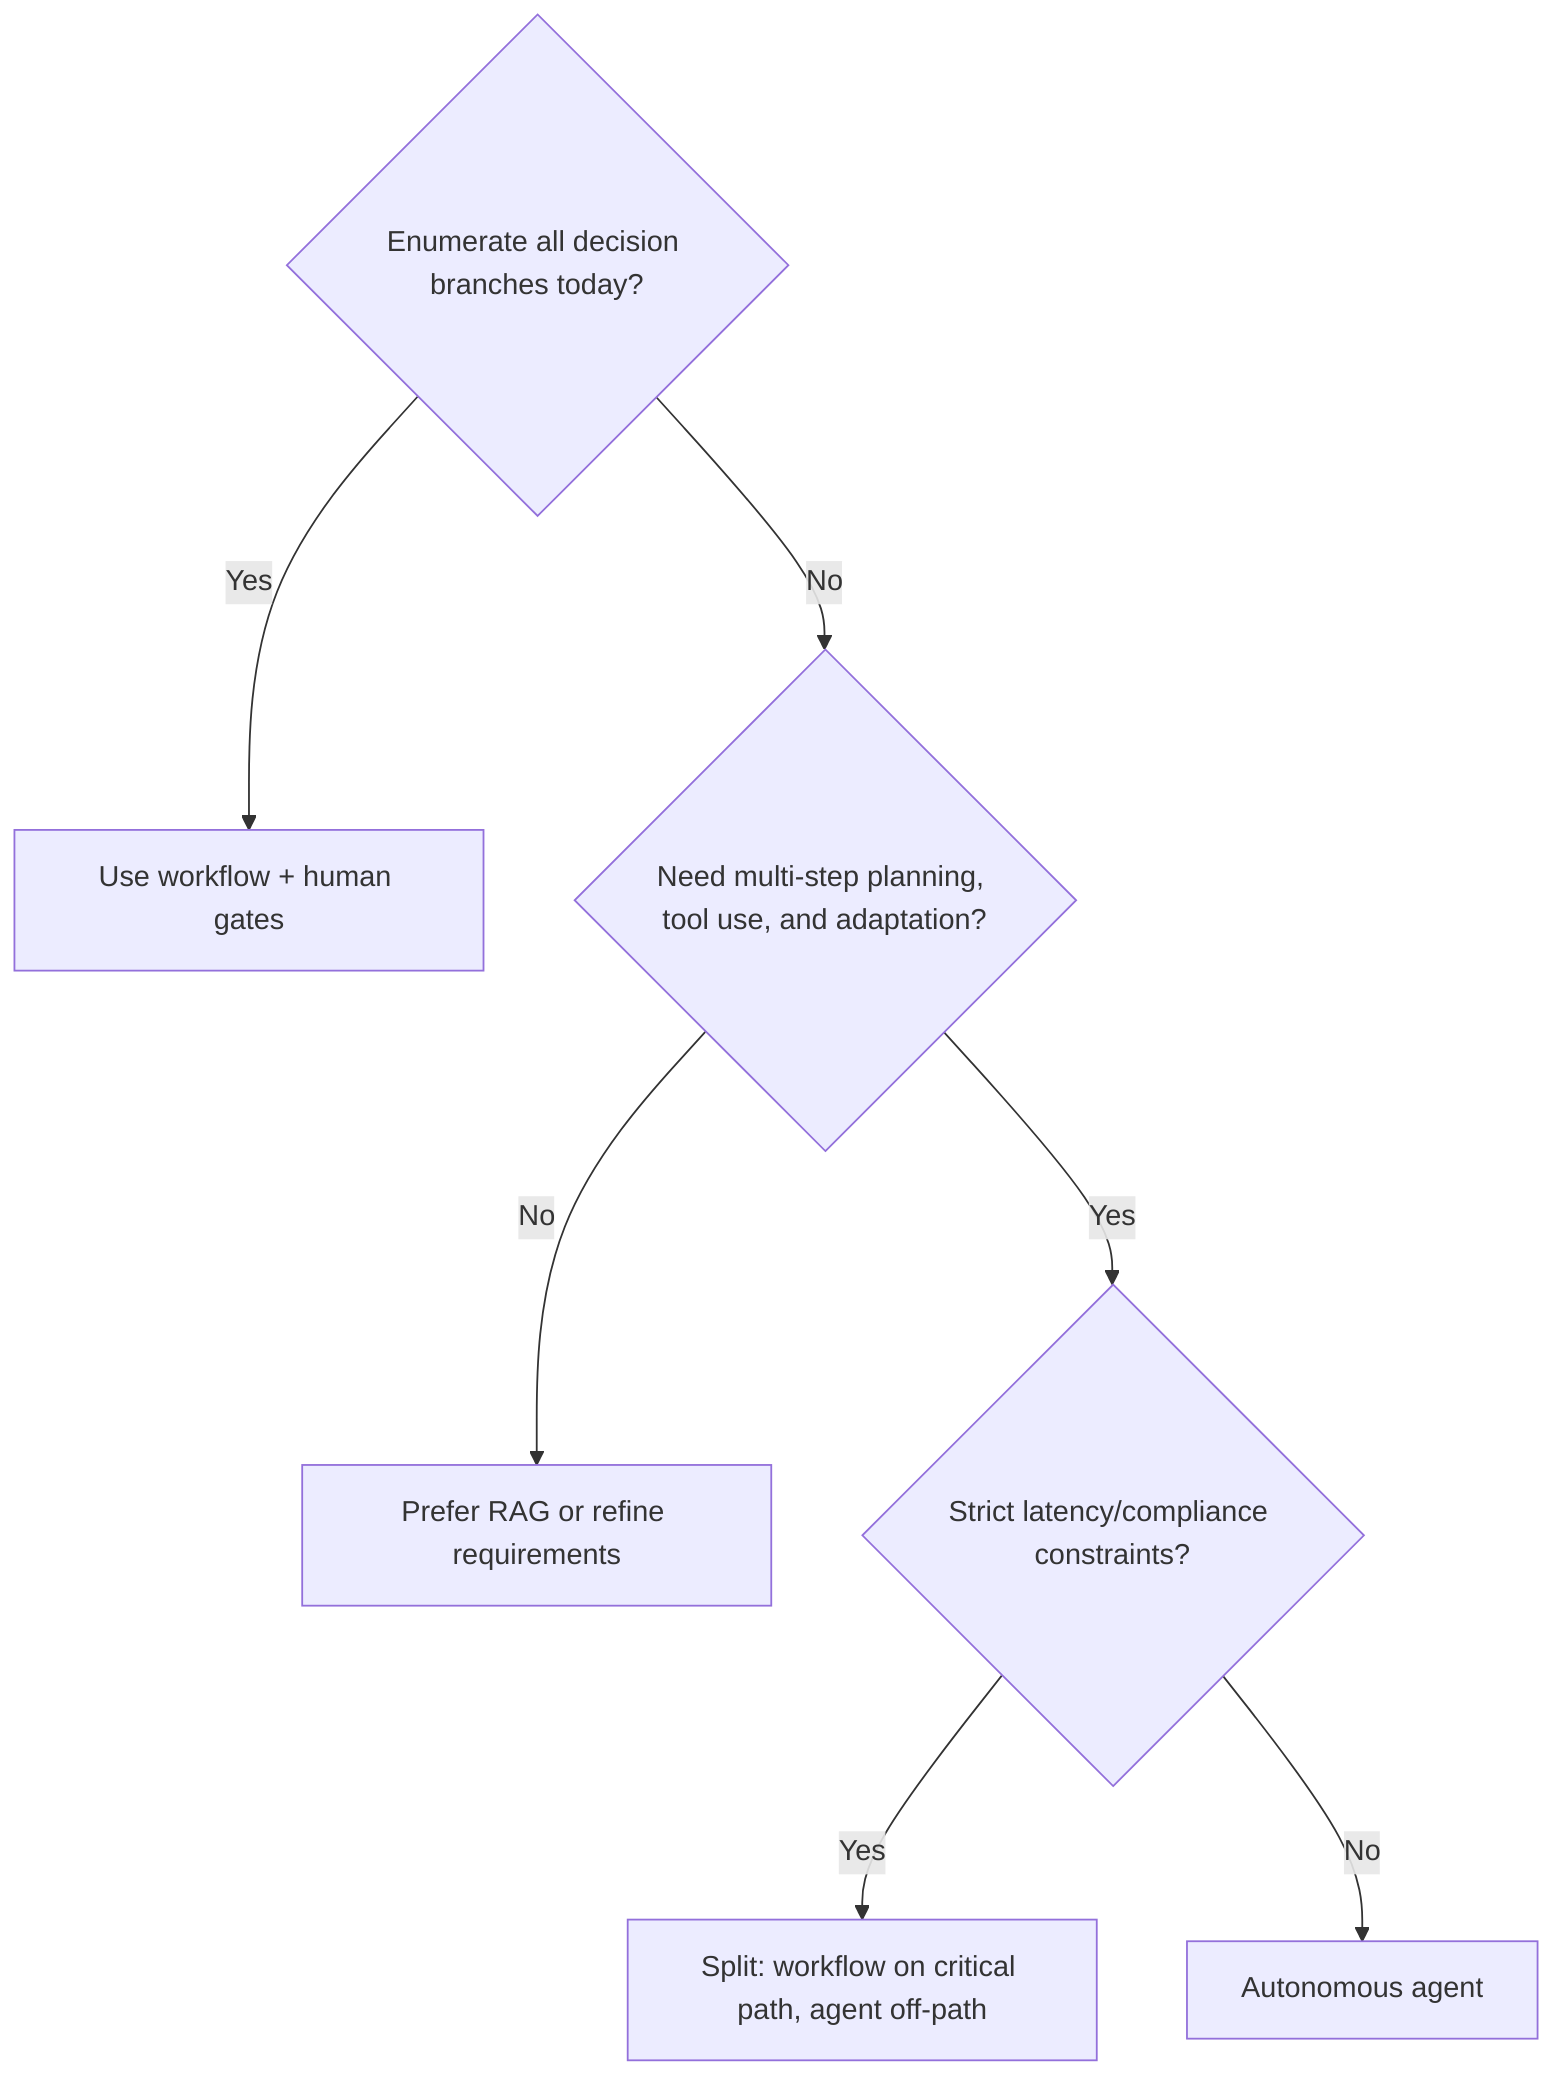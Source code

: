 flowchart TD
    W{Enumerate all decision branches today?}
    W -- Yes --> WF[Use workflow + human gates]
    W -- No --> X{Need multi-step planning, tool use, and adaptation?}
    X -- No --> R[Prefer RAG or refine requirements]
    X -- Yes --> Y{Strict latency/compliance constraints?}
    Y -- Yes --> M[Split: workflow on critical path, agent off-path]
    Y -- No --> AG[Autonomous agent]